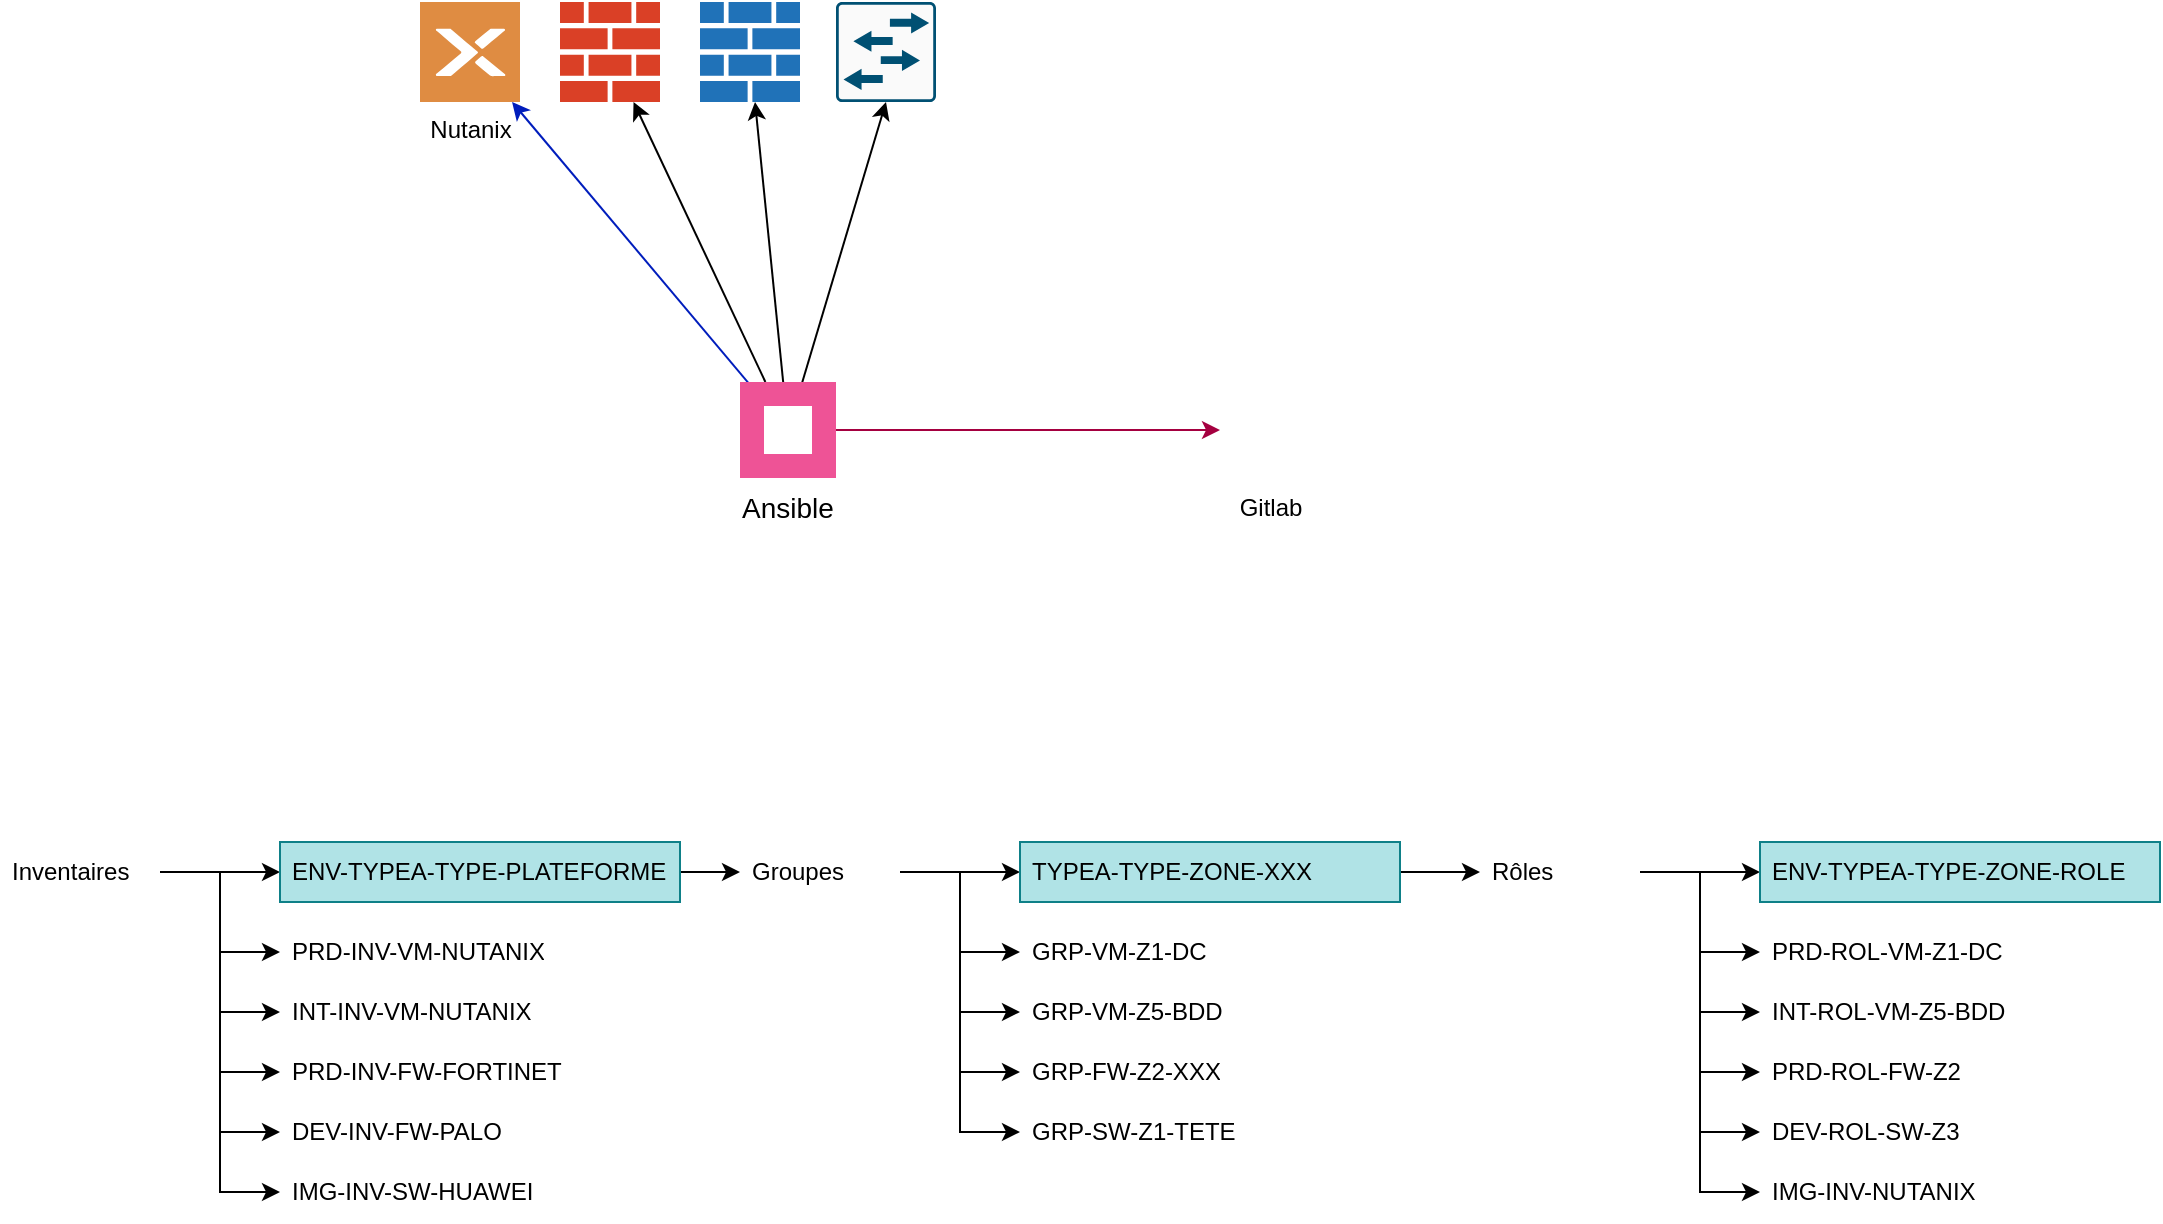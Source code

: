 <mxfile version="28.0.7">
  <diagram name="Page-1" id="oEQNPDswQLlpXa4w8IDW">
    <mxGraphModel dx="2245" dy="920" grid="1" gridSize="10" guides="1" tooltips="1" connect="1" arrows="1" fold="1" page="1" pageScale="1" pageWidth="827" pageHeight="1169" math="0" shadow="0">
      <root>
        <mxCell id="0" />
        <mxCell id="1" parent="0" />
        <mxCell id="iSMz4LH-g3kjUDdCBjb1-4" value="Gitlab" style="shape=image;html=1;verticalAlign=top;verticalLabelPosition=bottom;labelBackgroundColor=#ffffff;imageAspect=0;aspect=fixed;image=https://icons.diagrams.net/icon-cache1/Socialcones-2932/Gitlab-794.svg" parent="1" vertex="1">
          <mxGeometry x="120" y="239" width="50" height="50" as="geometry" />
        </mxCell>
        <mxCell id="iSMz4LH-g3kjUDdCBjb1-5" style="edgeStyle=orthogonalEdgeStyle;rounded=0;orthogonalLoop=1;jettySize=auto;html=1;entryX=0;entryY=0.5;entryDx=0;entryDy=0;fillColor=#d80073;strokeColor=#A50040;" parent="1" source="iSMz4LH-g3kjUDdCBjb1-3" target="iSMz4LH-g3kjUDdCBjb1-4" edge="1">
          <mxGeometry relative="1" as="geometry" />
        </mxCell>
        <mxCell id="iSMz4LH-g3kjUDdCBjb1-6" value="Nutanix" style="sketch=0;pointerEvents=1;shadow=0;dashed=0;html=1;strokeColor=none;fillColor=#DF8C42;labelPosition=center;verticalLabelPosition=bottom;verticalAlign=top;align=center;outlineConnect=0;shape=mxgraph.veeam2.nutanix;" parent="1" vertex="1">
          <mxGeometry x="-280" y="50" width="50" height="50" as="geometry" />
        </mxCell>
        <mxCell id="iSMz4LH-g3kjUDdCBjb1-7" style="rounded=0;orthogonalLoop=1;jettySize=auto;html=1;fillColor=#0050ef;strokeColor=#001DBC;" parent="1" source="iSMz4LH-g3kjUDdCBjb1-3" target="iSMz4LH-g3kjUDdCBjb1-6" edge="1">
          <mxGeometry relative="1" as="geometry">
            <mxPoint x="-210" y="530" as="targetPoint" />
          </mxGeometry>
        </mxCell>
        <mxCell id="iSMz4LH-g3kjUDdCBjb1-13" style="rounded=0;orthogonalLoop=1;jettySize=auto;html=1;" parent="1" source="iSMz4LH-g3kjUDdCBjb1-2" target="iSMz4LH-g3kjUDdCBjb1-9" edge="1">
          <mxGeometry relative="1" as="geometry" />
        </mxCell>
        <mxCell id="iSMz4LH-g3kjUDdCBjb1-9" value="" style="sketch=0;pointerEvents=1;shadow=0;dashed=0;html=1;strokeColor=none;labelPosition=center;verticalLabelPosition=bottom;verticalAlign=top;outlineConnect=0;align=center;shape=mxgraph.office.concepts.firewall;fillColor=#DA4026;" parent="1" vertex="1">
          <mxGeometry x="-210" y="50" width="50" height="50" as="geometry" />
        </mxCell>
        <mxCell id="iSMz4LH-g3kjUDdCBjb1-10" value="" style="sketch=0;pointerEvents=1;shadow=0;dashed=0;html=1;strokeColor=none;labelPosition=center;verticalLabelPosition=bottom;verticalAlign=top;outlineConnect=0;align=center;shape=mxgraph.office.concepts.firewall;fillColor=#2072B8;" parent="1" vertex="1">
          <mxGeometry x="-140" y="50" width="50" height="50" as="geometry" />
        </mxCell>
        <mxCell id="iSMz4LH-g3kjUDdCBjb1-12" value="" style="sketch=0;points=[[0.015,0.015,0],[0.985,0.015,0],[0.985,0.985,0],[0.015,0.985,0],[0.25,0,0],[0.5,0,0],[0.75,0,0],[1,0.25,0],[1,0.5,0],[1,0.75,0],[0.75,1,0],[0.5,1,0],[0.25,1,0],[0,0.75,0],[0,0.5,0],[0,0.25,0]];verticalLabelPosition=bottom;html=1;verticalAlign=top;aspect=fixed;align=center;pointerEvents=1;shape=mxgraph.cisco19.rect;prIcon=l2_switch;fillColor=#FAFAFA;strokeColor=#005073;" parent="1" vertex="1">
          <mxGeometry x="-72" y="50" width="50" height="50" as="geometry" />
        </mxCell>
        <mxCell id="iSMz4LH-g3kjUDdCBjb1-14" style="rounded=0;orthogonalLoop=1;jettySize=auto;html=1;" parent="1" source="iSMz4LH-g3kjUDdCBjb1-3" target="iSMz4LH-g3kjUDdCBjb1-10" edge="1">
          <mxGeometry relative="1" as="geometry" />
        </mxCell>
        <mxCell id="iSMz4LH-g3kjUDdCBjb1-15" style="rounded=0;orthogonalLoop=1;jettySize=auto;html=1;entryX=0.5;entryY=1;entryDx=0;entryDy=0;entryPerimeter=0;" parent="1" source="iSMz4LH-g3kjUDdCBjb1-3" target="iSMz4LH-g3kjUDdCBjb1-12" edge="1">
          <mxGeometry relative="1" as="geometry" />
        </mxCell>
        <mxCell id="iSMz4LH-g3kjUDdCBjb1-2" value="Ansible" style="shape=rect;fillColor=#EE5396;aspect=fixed;resizable=0;labelPosition=center;verticalLabelPosition=bottom;align=center;verticalAlign=top;strokeColor=none;fontSize=14;" parent="1" vertex="1">
          <mxGeometry x="-120" y="240" width="48" height="48" as="geometry" />
        </mxCell>
        <mxCell id="iSMz4LH-g3kjUDdCBjb1-3" value="" style="fillColor=#ffffff;strokeColor=none;dashed=0;outlineConnect=0;html=1;labelPosition=center;verticalLabelPosition=bottom;verticalAlign=top;part=1;movable=0;resizable=0;rotatable=0;shape=mxgraph.ibm_cloud.logo--ansible-community" parent="iSMz4LH-g3kjUDdCBjb1-2" vertex="1">
          <mxGeometry width="24" height="24" relative="1" as="geometry">
            <mxPoint x="12" y="12" as="offset" />
          </mxGeometry>
        </mxCell>
        <mxCell id="iSMz4LH-g3kjUDdCBjb1-30" style="edgeStyle=orthogonalEdgeStyle;rounded=0;orthogonalLoop=1;jettySize=auto;html=1;" parent="1" source="iSMz4LH-g3kjUDdCBjb1-28" target="iSMz4LH-g3kjUDdCBjb1-29" edge="1">
          <mxGeometry relative="1" as="geometry" />
        </mxCell>
        <mxCell id="iSMz4LH-g3kjUDdCBjb1-32" style="edgeStyle=orthogonalEdgeStyle;rounded=0;orthogonalLoop=1;jettySize=auto;html=1;entryX=0;entryY=0.5;entryDx=0;entryDy=0;" parent="1" source="iSMz4LH-g3kjUDdCBjb1-28" target="iSMz4LH-g3kjUDdCBjb1-31" edge="1">
          <mxGeometry relative="1" as="geometry" />
        </mxCell>
        <mxCell id="iSMz4LH-g3kjUDdCBjb1-42" style="edgeStyle=orthogonalEdgeStyle;rounded=0;orthogonalLoop=1;jettySize=auto;html=1;entryX=0;entryY=0.5;entryDx=0;entryDy=0;" parent="1" source="iSMz4LH-g3kjUDdCBjb1-28" target="iSMz4LH-g3kjUDdCBjb1-41" edge="1">
          <mxGeometry relative="1" as="geometry" />
        </mxCell>
        <mxCell id="iSMz4LH-g3kjUDdCBjb1-44" style="edgeStyle=orthogonalEdgeStyle;rounded=0;orthogonalLoop=1;jettySize=auto;html=1;entryX=0;entryY=0.5;entryDx=0;entryDy=0;" parent="1" source="iSMz4LH-g3kjUDdCBjb1-28" target="iSMz4LH-g3kjUDdCBjb1-43" edge="1">
          <mxGeometry relative="1" as="geometry" />
        </mxCell>
        <mxCell id="iSMz4LH-g3kjUDdCBjb1-50" style="edgeStyle=orthogonalEdgeStyle;rounded=0;orthogonalLoop=1;jettySize=auto;html=1;" parent="1" source="iSMz4LH-g3kjUDdCBjb1-28" target="iSMz4LH-g3kjUDdCBjb1-49" edge="1">
          <mxGeometry relative="1" as="geometry" />
        </mxCell>
        <mxCell id="iSMz4LH-g3kjUDdCBjb1-52" style="edgeStyle=orthogonalEdgeStyle;rounded=0;orthogonalLoop=1;jettySize=auto;html=1;" parent="1" source="iSMz4LH-g3kjUDdCBjb1-28" target="iSMz4LH-g3kjUDdCBjb1-51" edge="1">
          <mxGeometry relative="1" as="geometry" />
        </mxCell>
        <mxCell id="iSMz4LH-g3kjUDdCBjb1-28" value="Inventaires" style="text;strokeColor=none;fillColor=none;align=left;verticalAlign=middle;spacingLeft=4;spacingRight=4;overflow=hidden;points=[[0,0.5],[1,0.5]];portConstraint=eastwest;rotatable=0;whiteSpace=wrap;html=1;" parent="1" vertex="1">
          <mxGeometry x="-490" y="470" width="80" height="30" as="geometry" />
        </mxCell>
        <mxCell id="iSMz4LH-g3kjUDdCBjb1-29" value="PRD-INV-VM-NUTANIX" style="text;strokeColor=none;fillColor=none;align=left;verticalAlign=middle;spacingLeft=4;spacingRight=4;overflow=hidden;points=[[0,0.5],[1,0.5]];portConstraint=eastwest;rotatable=0;whiteSpace=wrap;html=1;" parent="1" vertex="1">
          <mxGeometry x="-350" y="510" width="140" height="30" as="geometry" />
        </mxCell>
        <mxCell id="iSMz4LH-g3kjUDdCBjb1-31" value="PRD-INV-FW-FORTINET" style="text;strokeColor=none;fillColor=none;align=left;verticalAlign=middle;spacingLeft=4;spacingRight=4;overflow=hidden;points=[[0,0.5],[1,0.5]];portConstraint=eastwest;rotatable=0;whiteSpace=wrap;html=1;" parent="1" vertex="1">
          <mxGeometry x="-350" y="570" width="150" height="30" as="geometry" />
        </mxCell>
        <mxCell id="iSMz4LH-g3kjUDdCBjb1-41" value="DEV-INV-FW-PALO" style="text;strokeColor=none;fillColor=none;align=left;verticalAlign=middle;spacingLeft=4;spacingRight=4;overflow=hidden;points=[[0,0.5],[1,0.5]];portConstraint=eastwest;rotatable=0;whiteSpace=wrap;html=1;" parent="1" vertex="1">
          <mxGeometry x="-350" y="600" width="130" height="30" as="geometry" />
        </mxCell>
        <mxCell id="iSMz4LH-g3kjUDdCBjb1-43" value="IMG-INV-SW-HUAWEI" style="text;strokeColor=none;fillColor=none;align=left;verticalAlign=middle;spacingLeft=4;spacingRight=4;overflow=hidden;points=[[0,0.5],[1,0.5]];portConstraint=eastwest;rotatable=0;whiteSpace=wrap;html=1;" parent="1" vertex="1">
          <mxGeometry x="-350" y="630" width="140" height="30" as="geometry" />
        </mxCell>
        <mxCell id="iSMz4LH-g3kjUDdCBjb1-49" value="INT-INV-VM-NUTANIX" style="text;strokeColor=none;fillColor=none;align=left;verticalAlign=middle;spacingLeft=4;spacingRight=4;overflow=hidden;points=[[0,0.5],[1,0.5]];portConstraint=eastwest;rotatable=0;whiteSpace=wrap;html=1;" parent="1" vertex="1">
          <mxGeometry x="-350" y="540" width="140" height="30" as="geometry" />
        </mxCell>
        <mxCell id="iSMz4LH-g3kjUDdCBjb1-79" style="edgeStyle=orthogonalEdgeStyle;rounded=0;orthogonalLoop=1;jettySize=auto;html=1;exitX=1;exitY=0.5;exitDx=0;exitDy=0;entryX=0;entryY=0.5;entryDx=0;entryDy=0;" parent="1" source="iSMz4LH-g3kjUDdCBjb1-51" target="iSMz4LH-g3kjUDdCBjb1-59" edge="1">
          <mxGeometry relative="1" as="geometry" />
        </mxCell>
        <mxCell id="iSMz4LH-g3kjUDdCBjb1-51" value="ENV-TYPEA-TYPE-PLATEFORME" style="text;strokeColor=#0e8088;fillColor=#b0e3e6;align=left;verticalAlign=middle;spacingLeft=4;spacingRight=4;overflow=hidden;points=[[0,0.5],[1,0.5]];portConstraint=eastwest;rotatable=0;whiteSpace=wrap;html=1;gradientColor=none;fontColor=light-dark(#000000,#24CBF7);" parent="1" vertex="1">
          <mxGeometry x="-350" y="470" width="200" height="30" as="geometry" />
        </mxCell>
        <mxCell id="iSMz4LH-g3kjUDdCBjb1-53" style="edgeStyle=orthogonalEdgeStyle;rounded=0;orthogonalLoop=1;jettySize=auto;html=1;" parent="1" source="iSMz4LH-g3kjUDdCBjb1-59" target="iSMz4LH-g3kjUDdCBjb1-60" edge="1">
          <mxGeometry relative="1" as="geometry" />
        </mxCell>
        <mxCell id="iSMz4LH-g3kjUDdCBjb1-54" style="edgeStyle=orthogonalEdgeStyle;rounded=0;orthogonalLoop=1;jettySize=auto;html=1;entryX=0;entryY=0.5;entryDx=0;entryDy=0;" parent="1" source="iSMz4LH-g3kjUDdCBjb1-59" target="iSMz4LH-g3kjUDdCBjb1-61" edge="1">
          <mxGeometry relative="1" as="geometry" />
        </mxCell>
        <mxCell id="iSMz4LH-g3kjUDdCBjb1-55" style="edgeStyle=orthogonalEdgeStyle;rounded=0;orthogonalLoop=1;jettySize=auto;html=1;entryX=0;entryY=0.5;entryDx=0;entryDy=0;" parent="1" source="iSMz4LH-g3kjUDdCBjb1-59" target="iSMz4LH-g3kjUDdCBjb1-62" edge="1">
          <mxGeometry relative="1" as="geometry" />
        </mxCell>
        <mxCell id="iSMz4LH-g3kjUDdCBjb1-57" style="edgeStyle=orthogonalEdgeStyle;rounded=0;orthogonalLoop=1;jettySize=auto;html=1;" parent="1" source="iSMz4LH-g3kjUDdCBjb1-59" target="iSMz4LH-g3kjUDdCBjb1-64" edge="1">
          <mxGeometry relative="1" as="geometry" />
        </mxCell>
        <mxCell id="iSMz4LH-g3kjUDdCBjb1-58" style="edgeStyle=orthogonalEdgeStyle;rounded=0;orthogonalLoop=1;jettySize=auto;html=1;" parent="1" source="iSMz4LH-g3kjUDdCBjb1-59" target="iSMz4LH-g3kjUDdCBjb1-65" edge="1">
          <mxGeometry relative="1" as="geometry" />
        </mxCell>
        <mxCell id="iSMz4LH-g3kjUDdCBjb1-59" value="Groupes" style="text;strokeColor=none;fillColor=none;align=left;verticalAlign=middle;spacingLeft=4;spacingRight=4;overflow=hidden;points=[[0,0.5],[1,0.5]];portConstraint=eastwest;rotatable=0;whiteSpace=wrap;html=1;" parent="1" vertex="1">
          <mxGeometry x="-120" y="470" width="80" height="30" as="geometry" />
        </mxCell>
        <mxCell id="iSMz4LH-g3kjUDdCBjb1-60" value="GRP-VM-Z1-DC" style="text;strokeColor=none;fillColor=none;align=left;verticalAlign=middle;spacingLeft=4;spacingRight=4;overflow=hidden;points=[[0,0.5],[1,0.5]];portConstraint=eastwest;rotatable=0;whiteSpace=wrap;html=1;" parent="1" vertex="1">
          <mxGeometry x="20" y="510" width="140" height="30" as="geometry" />
        </mxCell>
        <mxCell id="iSMz4LH-g3kjUDdCBjb1-61" value="GRP-FW-Z2-XXX" style="text;strokeColor=none;fillColor=none;align=left;verticalAlign=middle;spacingLeft=4;spacingRight=4;overflow=hidden;points=[[0,0.5],[1,0.5]];portConstraint=eastwest;rotatable=0;whiteSpace=wrap;html=1;" parent="1" vertex="1">
          <mxGeometry x="20" y="570" width="150" height="30" as="geometry" />
        </mxCell>
        <mxCell id="iSMz4LH-g3kjUDdCBjb1-62" value="GRP-SW-Z1-TETE" style="text;strokeColor=none;fillColor=none;align=left;verticalAlign=middle;spacingLeft=4;spacingRight=4;overflow=hidden;points=[[0,0.5],[1,0.5]];portConstraint=eastwest;rotatable=0;whiteSpace=wrap;html=1;" parent="1" vertex="1">
          <mxGeometry x="20" y="600" width="140" height="30" as="geometry" />
        </mxCell>
        <mxCell id="iSMz4LH-g3kjUDdCBjb1-64" value="GRP-VM-Z5-BDD" style="text;strokeColor=none;fillColor=none;align=left;verticalAlign=middle;spacingLeft=4;spacingRight=4;overflow=hidden;points=[[0,0.5],[1,0.5]];portConstraint=eastwest;rotatable=0;whiteSpace=wrap;html=1;" parent="1" vertex="1">
          <mxGeometry x="20" y="540" width="140" height="30" as="geometry" />
        </mxCell>
        <mxCell id="iSMz4LH-g3kjUDdCBjb1-80" style="edgeStyle=orthogonalEdgeStyle;rounded=0;orthogonalLoop=1;jettySize=auto;html=1;" parent="1" source="iSMz4LH-g3kjUDdCBjb1-65" target="iSMz4LH-g3kjUDdCBjb1-72" edge="1">
          <mxGeometry relative="1" as="geometry" />
        </mxCell>
        <mxCell id="iSMz4LH-g3kjUDdCBjb1-65" value="TYPEA-TYPE-ZONE-XXX" style="text;strokeColor=#0e8088;fillColor=#b0e3e6;align=left;verticalAlign=middle;spacingLeft=4;spacingRight=4;overflow=hidden;points=[[0,0.5],[1,0.5]];portConstraint=eastwest;rotatable=0;whiteSpace=wrap;html=1;gradientColor=none;fontColor=light-dark(#000000,#24CBF7);" parent="1" vertex="1">
          <mxGeometry x="20" y="470" width="190" height="30" as="geometry" />
        </mxCell>
        <mxCell id="iSMz4LH-g3kjUDdCBjb1-66" style="edgeStyle=orthogonalEdgeStyle;rounded=0;orthogonalLoop=1;jettySize=auto;html=1;" parent="1" source="iSMz4LH-g3kjUDdCBjb1-72" target="iSMz4LH-g3kjUDdCBjb1-73" edge="1">
          <mxGeometry relative="1" as="geometry" />
        </mxCell>
        <mxCell id="iSMz4LH-g3kjUDdCBjb1-67" style="edgeStyle=orthogonalEdgeStyle;rounded=0;orthogonalLoop=1;jettySize=auto;html=1;entryX=0;entryY=0.5;entryDx=0;entryDy=0;" parent="1" source="iSMz4LH-g3kjUDdCBjb1-72" target="iSMz4LH-g3kjUDdCBjb1-74" edge="1">
          <mxGeometry relative="1" as="geometry" />
        </mxCell>
        <mxCell id="iSMz4LH-g3kjUDdCBjb1-68" style="edgeStyle=orthogonalEdgeStyle;rounded=0;orthogonalLoop=1;jettySize=auto;html=1;entryX=0;entryY=0.5;entryDx=0;entryDy=0;" parent="1" source="iSMz4LH-g3kjUDdCBjb1-72" target="iSMz4LH-g3kjUDdCBjb1-75" edge="1">
          <mxGeometry relative="1" as="geometry" />
        </mxCell>
        <mxCell id="iSMz4LH-g3kjUDdCBjb1-69" style="edgeStyle=orthogonalEdgeStyle;rounded=0;orthogonalLoop=1;jettySize=auto;html=1;entryX=0;entryY=0.5;entryDx=0;entryDy=0;" parent="1" source="iSMz4LH-g3kjUDdCBjb1-72" target="iSMz4LH-g3kjUDdCBjb1-76" edge="1">
          <mxGeometry relative="1" as="geometry" />
        </mxCell>
        <mxCell id="iSMz4LH-g3kjUDdCBjb1-70" style="edgeStyle=orthogonalEdgeStyle;rounded=0;orthogonalLoop=1;jettySize=auto;html=1;" parent="1" source="iSMz4LH-g3kjUDdCBjb1-72" target="iSMz4LH-g3kjUDdCBjb1-77" edge="1">
          <mxGeometry relative="1" as="geometry" />
        </mxCell>
        <mxCell id="iSMz4LH-g3kjUDdCBjb1-71" style="edgeStyle=orthogonalEdgeStyle;rounded=0;orthogonalLoop=1;jettySize=auto;html=1;" parent="1" source="iSMz4LH-g3kjUDdCBjb1-72" target="iSMz4LH-g3kjUDdCBjb1-78" edge="1">
          <mxGeometry relative="1" as="geometry">
            <Array as="points">
              <mxPoint x="360" y="485" />
              <mxPoint x="360" y="485" />
            </Array>
          </mxGeometry>
        </mxCell>
        <mxCell id="iSMz4LH-g3kjUDdCBjb1-72" value="Rôles" style="text;strokeColor=none;fillColor=none;align=left;verticalAlign=middle;spacingLeft=4;spacingRight=4;overflow=hidden;points=[[0,0.5],[1,0.5]];portConstraint=eastwest;rotatable=0;whiteSpace=wrap;html=1;" parent="1" vertex="1">
          <mxGeometry x="250" y="470" width="80" height="30" as="geometry" />
        </mxCell>
        <mxCell id="iSMz4LH-g3kjUDdCBjb1-73" value="PRD-ROL-VM-Z1-DC" style="text;strokeColor=none;fillColor=none;align=left;verticalAlign=middle;spacingLeft=4;spacingRight=4;overflow=hidden;points=[[0,0.5],[1,0.5]];portConstraint=eastwest;rotatable=0;whiteSpace=wrap;html=1;" parent="1" vertex="1">
          <mxGeometry x="390" y="510" width="140" height="30" as="geometry" />
        </mxCell>
        <mxCell id="iSMz4LH-g3kjUDdCBjb1-74" value="PRD-ROL-FW-Z2" style="text;strokeColor=none;fillColor=none;align=left;verticalAlign=middle;spacingLeft=4;spacingRight=4;overflow=hidden;points=[[0,0.5],[1,0.5]];portConstraint=eastwest;rotatable=0;whiteSpace=wrap;html=1;" parent="1" vertex="1">
          <mxGeometry x="390" y="570" width="130" height="30" as="geometry" />
        </mxCell>
        <mxCell id="iSMz4LH-g3kjUDdCBjb1-75" value="DEV-ROL-SW-Z3" style="text;strokeColor=none;fillColor=none;align=left;verticalAlign=middle;spacingLeft=4;spacingRight=4;overflow=hidden;points=[[0,0.5],[1,0.5]];portConstraint=eastwest;rotatable=0;whiteSpace=wrap;html=1;" parent="1" vertex="1">
          <mxGeometry x="390" y="600" width="120" height="30" as="geometry" />
        </mxCell>
        <mxCell id="iSMz4LH-g3kjUDdCBjb1-76" value="IMG-INV-NUTANIX" style="text;strokeColor=none;fillColor=none;align=left;verticalAlign=middle;spacingLeft=4;spacingRight=4;overflow=hidden;points=[[0,0.5],[1,0.5]];portConstraint=eastwest;rotatable=0;whiteSpace=wrap;html=1;" parent="1" vertex="1">
          <mxGeometry x="390" y="630" width="120" height="30" as="geometry" />
        </mxCell>
        <mxCell id="iSMz4LH-g3kjUDdCBjb1-77" value="INT-ROL-VM-Z5-BDD" style="text;strokeColor=none;fillColor=none;align=left;verticalAlign=middle;spacingLeft=4;spacingRight=4;overflow=hidden;points=[[0,0.5],[1,0.5]];portConstraint=eastwest;rotatable=0;whiteSpace=wrap;html=1;" parent="1" vertex="1">
          <mxGeometry x="390" y="540" width="140" height="30" as="geometry" />
        </mxCell>
        <mxCell id="iSMz4LH-g3kjUDdCBjb1-78" value="ENV-TYPEA-TYPE-ZONE-ROLE" style="text;strokeColor=#0e8088;fillColor=#b0e3e6;align=left;verticalAlign=middle;spacingLeft=4;spacingRight=4;overflow=hidden;points=[[0,0.5],[1,0.5]];portConstraint=eastwest;rotatable=0;whiteSpace=wrap;html=1;gradientColor=none;fontColor=light-dark(#000000,#24CBF7);" parent="1" vertex="1">
          <mxGeometry x="390" y="470" width="200" height="30" as="geometry" />
        </mxCell>
      </root>
    </mxGraphModel>
  </diagram>
</mxfile>
